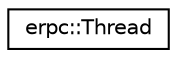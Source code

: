 digraph "Graphical Class Hierarchy"
{
  edge [fontname="Helvetica",fontsize="10",labelfontname="Helvetica",labelfontsize="10"];
  node [fontname="Helvetica",fontsize="10",shape=record];
  rankdir="LR";
  Node1 [label="erpc::Thread",height=0.2,width=0.4,color="black", fillcolor="white", style="filled",URL="$classerpc_1_1_thread.html",tooltip="Simple thread class. "];
}
